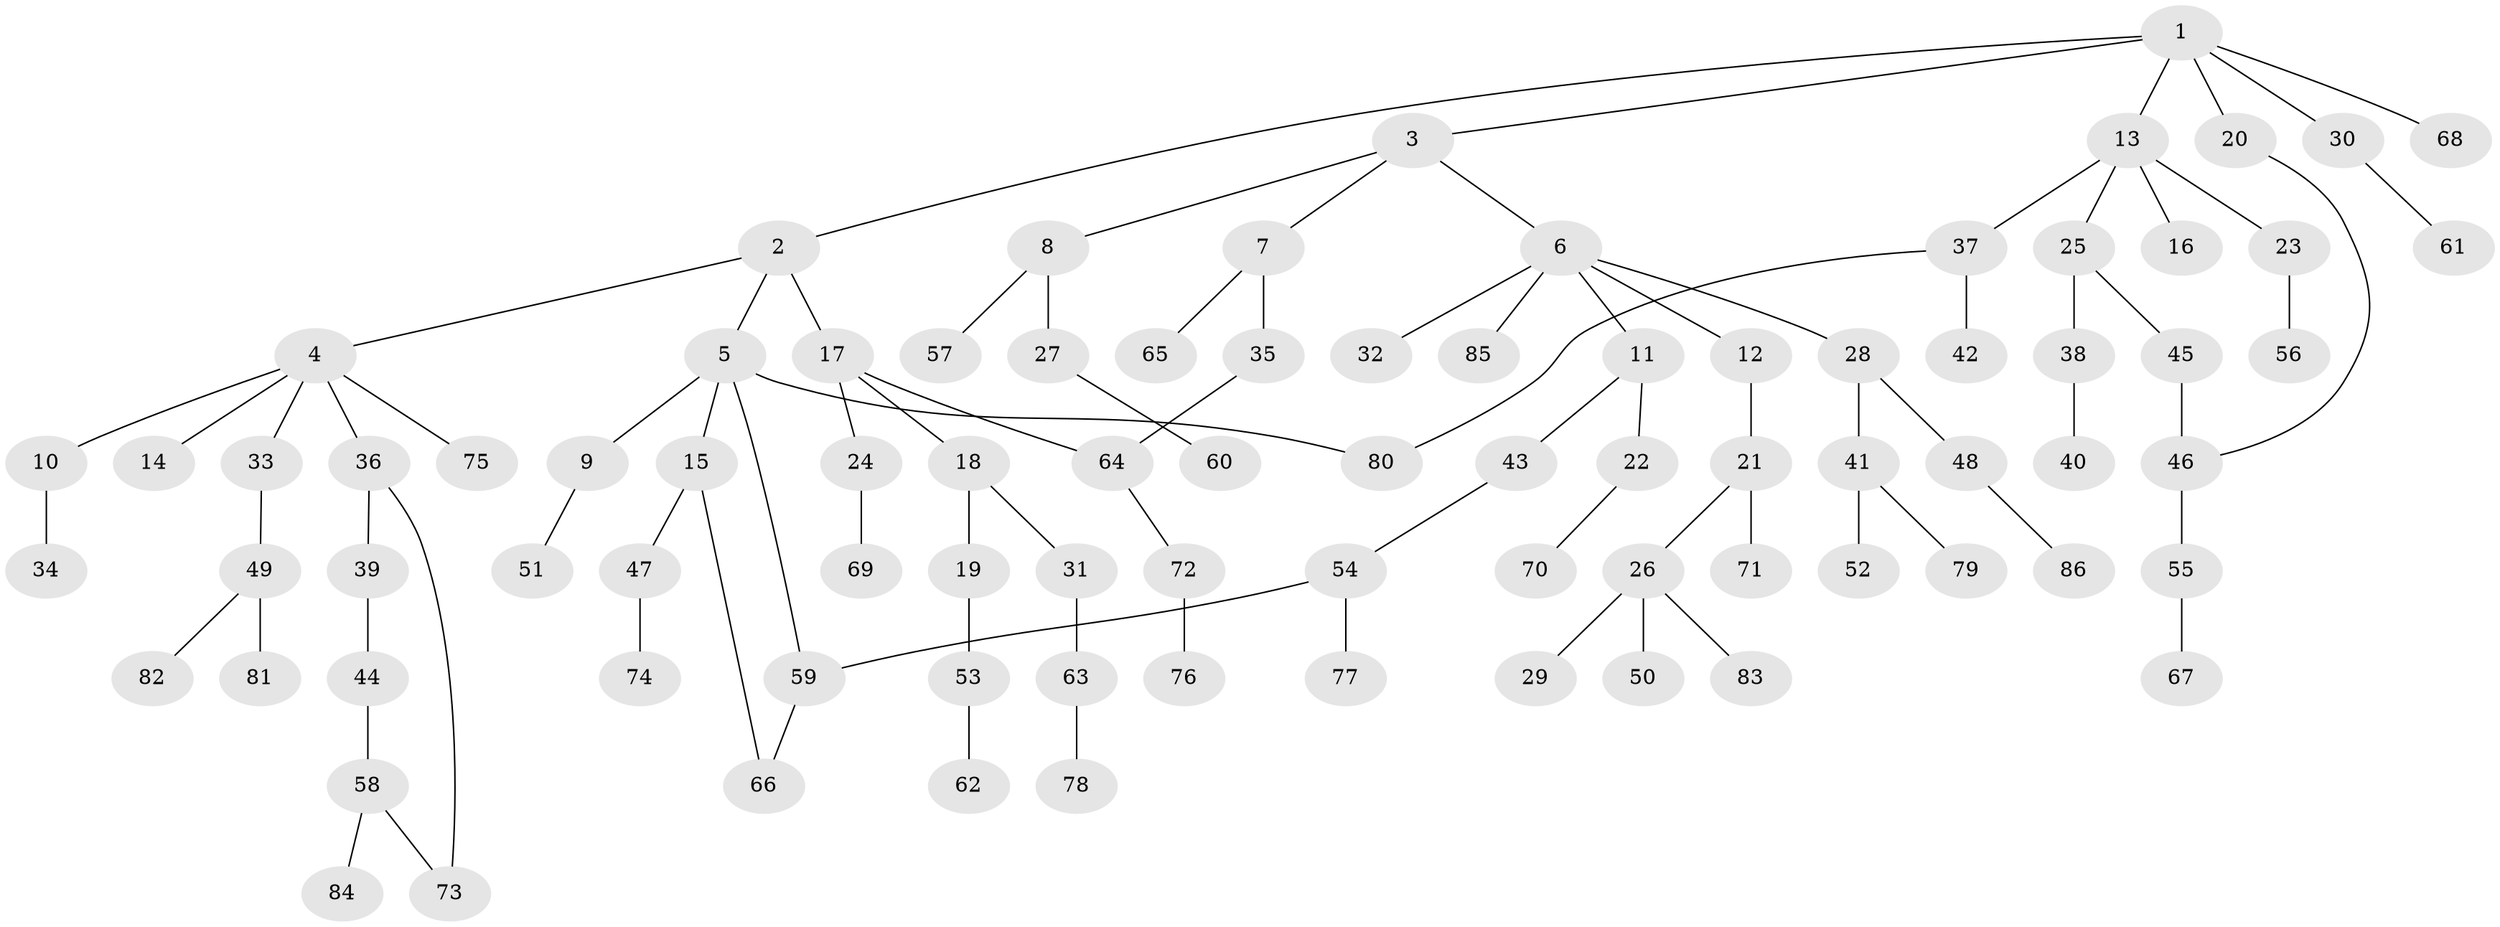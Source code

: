 // coarse degree distribution, {6: 0.02857142857142857, 3: 0.14285714285714285, 4: 0.11428571428571428, 2: 0.2857142857142857, 1: 0.4, 5: 0.02857142857142857}
// Generated by graph-tools (version 1.1) at 2025/36/03/04/25 23:36:04]
// undirected, 86 vertices, 91 edges
graph export_dot {
  node [color=gray90,style=filled];
  1;
  2;
  3;
  4;
  5;
  6;
  7;
  8;
  9;
  10;
  11;
  12;
  13;
  14;
  15;
  16;
  17;
  18;
  19;
  20;
  21;
  22;
  23;
  24;
  25;
  26;
  27;
  28;
  29;
  30;
  31;
  32;
  33;
  34;
  35;
  36;
  37;
  38;
  39;
  40;
  41;
  42;
  43;
  44;
  45;
  46;
  47;
  48;
  49;
  50;
  51;
  52;
  53;
  54;
  55;
  56;
  57;
  58;
  59;
  60;
  61;
  62;
  63;
  64;
  65;
  66;
  67;
  68;
  69;
  70;
  71;
  72;
  73;
  74;
  75;
  76;
  77;
  78;
  79;
  80;
  81;
  82;
  83;
  84;
  85;
  86;
  1 -- 2;
  1 -- 3;
  1 -- 13;
  1 -- 20;
  1 -- 30;
  1 -- 68;
  2 -- 4;
  2 -- 5;
  2 -- 17;
  3 -- 6;
  3 -- 7;
  3 -- 8;
  4 -- 10;
  4 -- 14;
  4 -- 33;
  4 -- 36;
  4 -- 75;
  5 -- 9;
  5 -- 15;
  5 -- 59;
  5 -- 80;
  6 -- 11;
  6 -- 12;
  6 -- 28;
  6 -- 32;
  6 -- 85;
  7 -- 35;
  7 -- 65;
  8 -- 27;
  8 -- 57;
  9 -- 51;
  10 -- 34;
  11 -- 22;
  11 -- 43;
  12 -- 21;
  13 -- 16;
  13 -- 23;
  13 -- 25;
  13 -- 37;
  15 -- 47;
  15 -- 66;
  17 -- 18;
  17 -- 24;
  17 -- 64;
  18 -- 19;
  18 -- 31;
  19 -- 53;
  20 -- 46;
  21 -- 26;
  21 -- 71;
  22 -- 70;
  23 -- 56;
  24 -- 69;
  25 -- 38;
  25 -- 45;
  26 -- 29;
  26 -- 50;
  26 -- 83;
  27 -- 60;
  28 -- 41;
  28 -- 48;
  30 -- 61;
  31 -- 63;
  33 -- 49;
  35 -- 64;
  36 -- 39;
  36 -- 73;
  37 -- 42;
  37 -- 80;
  38 -- 40;
  39 -- 44;
  41 -- 52;
  41 -- 79;
  43 -- 54;
  44 -- 58;
  45 -- 46;
  46 -- 55;
  47 -- 74;
  48 -- 86;
  49 -- 81;
  49 -- 82;
  53 -- 62;
  54 -- 77;
  54 -- 59;
  55 -- 67;
  58 -- 84;
  58 -- 73;
  59 -- 66;
  63 -- 78;
  64 -- 72;
  72 -- 76;
}

